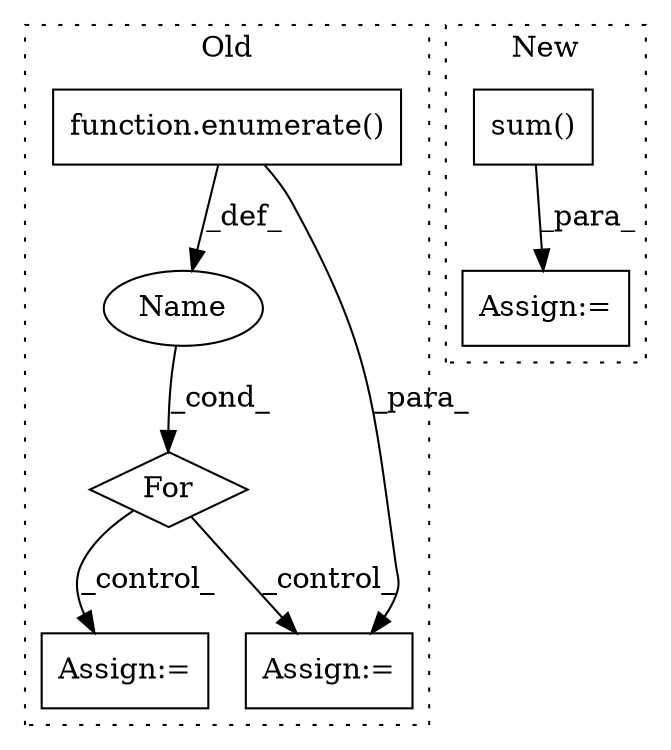 digraph G {
subgraph cluster0 {
1 [label="function.enumerate()" a="75" s="1338,1362" l="10,1" shape="box"];
4 [label="Assign:=" a="68" s="1449" l="4" shape="box"];
5 [label="For" a="107" s="1324,1363" l="4,14" shape="diamond"];
6 [label="Name" a="87" s="1331" l="3" shape="ellipse"];
7 [label="Assign:=" a="68" s="1381" l="3" shape="box"];
label = "Old";
style="dotted";
}
subgraph cluster1 {
2 [label="sum()" a="75" s="1713,1736" l="7,9" shape="box"];
3 [label="Assign:=" a="68" s="1710" l="3" shape="box"];
label = "New";
style="dotted";
}
1 -> 6 [label="_def_"];
1 -> 7 [label="_para_"];
2 -> 3 [label="_para_"];
5 -> 4 [label="_control_"];
5 -> 7 [label="_control_"];
6 -> 5 [label="_cond_"];
}